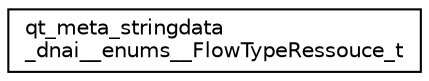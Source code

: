 digraph "Graphical Class Hierarchy"
{
  edge [fontname="Helvetica",fontsize="10",labelfontname="Helvetica",labelfontsize="10"];
  node [fontname="Helvetica",fontsize="10",shape=record];
  rankdir="LR";
  Node1 [label="qt_meta_stringdata\l_dnai__enums__FlowTypeRessouce_t",height=0.2,width=0.4,color="black", fillcolor="white", style="filled",URL="$structqt__meta__stringdata__dnai____enums_____flow_type_ressouce__t.html"];
}
